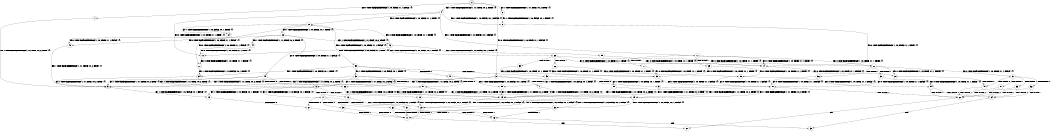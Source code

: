 digraph BCG {
size = "7, 10.5";
center = TRUE;
node [shape = circle];
0 [peripheries = 2];
0 -> 1 [label = "EX !0 !ATOMIC_EXCH_BRANCH (1, +0, TRUE, +1, 1, FALSE) !{}"];
0 -> 2 [label = "EX !1 !ATOMIC_EXCH_BRANCH (1, +1, TRUE, +0, 2, TRUE) !{}"];
0 -> 3 [label = "EX !0 !ATOMIC_EXCH_BRANCH (1, +0, TRUE, +1, 1, FALSE) !{}"];
0 -> 4 [label = "EX !1 !ATOMIC_EXCH_BRANCH (1, +1, TRUE, +0, 2, TRUE) !{}"];
1 -> 5 [label = "EX !1 !ATOMIC_EXCH_BRANCH (1, +1, TRUE, +0, 2, TRUE) !{}"];
2 -> 6 [label = "EX !1 !ATOMIC_EXCH_BRANCH (1, +0, FALSE, +0, 1, FALSE) !{}"];
3 -> 5 [label = "EX !1 !ATOMIC_EXCH_BRANCH (1, +1, TRUE, +0, 2, TRUE) !{}"];
3 -> 7 [label = "TERMINATE !0"];
3 -> 8 [label = "EX !1 !ATOMIC_EXCH_BRANCH (1, +1, TRUE, +0, 2, TRUE) !{}"];
3 -> 9 [label = "TERMINATE !0"];
4 -> 6 [label = "EX !1 !ATOMIC_EXCH_BRANCH (1, +0, FALSE, +0, 1, FALSE) !{}"];
4 -> 10 [label = "EX !0 !ATOMIC_EXCH_BRANCH (1, +0, TRUE, +1, 1, TRUE) !{}"];
4 -> 11 [label = "EX !1 !ATOMIC_EXCH_BRANCH (1, +0, FALSE, +0, 1, FALSE) !{}"];
4 -> 12 [label = "EX !0 !ATOMIC_EXCH_BRANCH (1, +0, TRUE, +1, 1, TRUE) !{}"];
5 -> 13 [label = "EX !1 !ATOMIC_EXCH_BRANCH (1, +0, FALSE, +0, 1, FALSE) !{}"];
6 -> 14 [label = "EX !0 !ATOMIC_EXCH_BRANCH (1, +0, TRUE, +1, 1, TRUE) !{}"];
7 -> 15 [label = "EX !1 !ATOMIC_EXCH_BRANCH (1, +1, TRUE, +0, 2, TRUE) !{}"];
8 -> 13 [label = "EX !1 !ATOMIC_EXCH_BRANCH (1, +0, FALSE, +0, 1, FALSE) !{}"];
8 -> 16 [label = "TERMINATE !0"];
8 -> 17 [label = "EX !1 !ATOMIC_EXCH_BRANCH (1, +0, FALSE, +0, 1, FALSE) !{}"];
8 -> 18 [label = "TERMINATE !0"];
9 -> 15 [label = "EX !1 !ATOMIC_EXCH_BRANCH (1, +1, TRUE, +0, 2, TRUE) !{}"];
9 -> 19 [label = "EX !1 !ATOMIC_EXCH_BRANCH (1, +1, TRUE, +0, 2, TRUE) !{}"];
10 -> 20 [label = "EX !0 !ATOMIC_EXCH_BRANCH (1, +0, TRUE, +1, 1, FALSE) !{}"];
11 -> 14 [label = "EX !0 !ATOMIC_EXCH_BRANCH (1, +0, TRUE, +1, 1, TRUE) !{}"];
11 -> 21 [label = "TERMINATE !1"];
11 -> 22 [label = "EX !0 !ATOMIC_EXCH_BRANCH (1, +0, TRUE, +1, 1, TRUE) !{}"];
11 -> 23 [label = "TERMINATE !1"];
12 -> 20 [label = "EX !0 !ATOMIC_EXCH_BRANCH (1, +0, TRUE, +1, 1, FALSE) !{}"];
12 -> 24 [label = "EX !1 !ATOMIC_EXCH_BRANCH (1, +0, FALSE, +0, 1, TRUE) !{}"];
12 -> 25 [label = "EX !0 !ATOMIC_EXCH_BRANCH (1, +0, TRUE, +1, 1, FALSE) !{}"];
12 -> 26 [label = "EX !1 !ATOMIC_EXCH_BRANCH (1, +0, FALSE, +0, 1, TRUE) !{}"];
13 -> 27 [label = "TERMINATE !0"];
14 -> 28 [label = "EX !0 !ATOMIC_EXCH_BRANCH (1, +0, TRUE, +1, 1, FALSE) !{}"];
15 -> 29 [label = "EX !1 !ATOMIC_EXCH_BRANCH (1, +0, FALSE, +0, 1, FALSE) !{}"];
16 -> 29 [label = "EX !1 !ATOMIC_EXCH_BRANCH (1, +0, FALSE, +0, 1, FALSE) !{}"];
17 -> 27 [label = "TERMINATE !0"];
17 -> 30 [label = "TERMINATE !1"];
17 -> 31 [label = "TERMINATE !0"];
17 -> 32 [label = "TERMINATE !1"];
18 -> 29 [label = "EX !1 !ATOMIC_EXCH_BRANCH (1, +0, FALSE, +0, 1, FALSE) !{}"];
18 -> 33 [label = "EX !1 !ATOMIC_EXCH_BRANCH (1, +0, FALSE, +0, 1, FALSE) !{}"];
19 -> 29 [label = "EX !1 !ATOMIC_EXCH_BRANCH (1, +0, FALSE, +0, 1, FALSE) !{}"];
19 -> 33 [label = "EX !1 !ATOMIC_EXCH_BRANCH (1, +0, FALSE, +0, 1, FALSE) !{}"];
20 -> 34 [label = "EX !1 !ATOMIC_EXCH_BRANCH (1, +0, FALSE, +0, 1, TRUE) !{}"];
21 -> 35 [label = "EX !0 !ATOMIC_EXCH_BRANCH (1, +0, TRUE, +1, 1, TRUE) !{}"];
22 -> 28 [label = "EX !0 !ATOMIC_EXCH_BRANCH (1, +0, TRUE, +1, 1, FALSE) !{}"];
22 -> 36 [label = "TERMINATE !1"];
22 -> 37 [label = "EX !0 !ATOMIC_EXCH_BRANCH (1, +0, TRUE, +1, 1, FALSE) !{}"];
22 -> 38 [label = "TERMINATE !1"];
23 -> 35 [label = "EX !0 !ATOMIC_EXCH_BRANCH (1, +0, TRUE, +1, 1, TRUE) !{}"];
23 -> 39 [label = "EX !0 !ATOMIC_EXCH_BRANCH (1, +0, TRUE, +1, 1, TRUE) !{}"];
24 -> 40 [label = "EX !0 !ATOMIC_EXCH_BRANCH (1, +0, TRUE, +1, 1, FALSE) !{}"];
25 -> 34 [label = "EX !1 !ATOMIC_EXCH_BRANCH (1, +0, FALSE, +0, 1, TRUE) !{}"];
25 -> 41 [label = "TERMINATE !0"];
25 -> 42 [label = "EX !1 !ATOMIC_EXCH_BRANCH (1, +0, FALSE, +0, 1, TRUE) !{}"];
25 -> 43 [label = "TERMINATE !0"];
26 -> 40 [label = "EX !0 !ATOMIC_EXCH_BRANCH (1, +0, TRUE, +1, 1, FALSE) !{}"];
26 -> 44 [label = "EX !1 !ATOMIC_EXCH_BRANCH (1, +1, TRUE, +0, 2, TRUE) !{}"];
26 -> 45 [label = "EX !0 !ATOMIC_EXCH_BRANCH (1, +0, TRUE, +1, 1, FALSE) !{}"];
26 -> 46 [label = "EX !1 !ATOMIC_EXCH_BRANCH (1, +1, TRUE, +0, 2, TRUE) !{}"];
27 -> 47 [label = "TERMINATE !1"];
28 -> 48 [label = "TERMINATE !0"];
29 -> 47 [label = "TERMINATE !1"];
30 -> 47 [label = "TERMINATE !0"];
31 -> 47 [label = "TERMINATE !1"];
31 -> 49 [label = "TERMINATE !1"];
32 -> 47 [label = "TERMINATE !0"];
32 -> 49 [label = "TERMINATE !0"];
33 -> 47 [label = "TERMINATE !1"];
33 -> 49 [label = "TERMINATE !1"];
34 -> 5 [label = "EX !1 !ATOMIC_EXCH_BRANCH (1, +1, TRUE, +0, 2, TRUE) !{}"];
35 -> 50 [label = "EX !0 !ATOMIC_EXCH_BRANCH (1, +0, TRUE, +1, 1, FALSE) !{}"];
36 -> 50 [label = "EX !0 !ATOMIC_EXCH_BRANCH (1, +0, TRUE, +1, 1, FALSE) !{}"];
37 -> 48 [label = "TERMINATE !0"];
37 -> 51 [label = "TERMINATE !1"];
37 -> 52 [label = "TERMINATE !0"];
37 -> 53 [label = "TERMINATE !1"];
38 -> 50 [label = "EX !0 !ATOMIC_EXCH_BRANCH (1, +0, TRUE, +1, 1, FALSE) !{}"];
38 -> 54 [label = "EX !0 !ATOMIC_EXCH_BRANCH (1, +0, TRUE, +1, 1, FALSE) !{}"];
39 -> 50 [label = "EX !0 !ATOMIC_EXCH_BRANCH (1, +0, TRUE, +1, 1, FALSE) !{}"];
39 -> 54 [label = "EX !0 !ATOMIC_EXCH_BRANCH (1, +0, TRUE, +1, 1, FALSE) !{}"];
40 -> 5 [label = "EX !1 !ATOMIC_EXCH_BRANCH (1, +1, TRUE, +0, 2, TRUE) !{}"];
41 -> 55 [label = "EX !1 !ATOMIC_EXCH_BRANCH (1, +0, FALSE, +0, 1, TRUE) !{}"];
42 -> 5 [label = "EX !1 !ATOMIC_EXCH_BRANCH (1, +1, TRUE, +0, 2, TRUE) !{}"];
42 -> 56 [label = "TERMINATE !0"];
42 -> 8 [label = "EX !1 !ATOMIC_EXCH_BRANCH (1, +1, TRUE, +0, 2, TRUE) !{}"];
42 -> 57 [label = "TERMINATE !0"];
43 -> 55 [label = "EX !1 !ATOMIC_EXCH_BRANCH (1, +0, FALSE, +0, 1, TRUE) !{}"];
43 -> 58 [label = "EX !1 !ATOMIC_EXCH_BRANCH (1, +0, FALSE, +0, 1, TRUE) !{}"];
44 -> 10 [label = "EX !0 !ATOMIC_EXCH_BRANCH (1, +0, TRUE, +1, 1, TRUE) !{}"];
45 -> 5 [label = "EX !1 !ATOMIC_EXCH_BRANCH (1, +1, TRUE, +0, 2, TRUE) !{}"];
45 -> 56 [label = "TERMINATE !0"];
45 -> 8 [label = "EX !1 !ATOMIC_EXCH_BRANCH (1, +1, TRUE, +0, 2, TRUE) !{}"];
45 -> 57 [label = "TERMINATE !0"];
46 -> 10 [label = "EX !0 !ATOMIC_EXCH_BRANCH (1, +0, TRUE, +1, 1, TRUE) !{}"];
46 -> 59 [label = "EX !1 !ATOMIC_EXCH_BRANCH (1, +0, FALSE, +0, 1, FALSE) !{}"];
46 -> 12 [label = "EX !0 !ATOMIC_EXCH_BRANCH (1, +0, TRUE, +1, 1, TRUE) !{}"];
46 -> 60 [label = "EX !1 !ATOMIC_EXCH_BRANCH (1, +0, FALSE, +0, 1, FALSE) !{}"];
47 -> 61 [label = "exit"];
48 -> 62 [label = "TERMINATE !1"];
49 -> 63 [label = "exit"];
50 -> 62 [label = "TERMINATE !0"];
51 -> 62 [label = "TERMINATE !0"];
52 -> 62 [label = "TERMINATE !1"];
52 -> 64 [label = "TERMINATE !1"];
53 -> 62 [label = "TERMINATE !0"];
53 -> 64 [label = "TERMINATE !0"];
54 -> 62 [label = "TERMINATE !0"];
54 -> 64 [label = "TERMINATE !0"];
55 -> 15 [label = "EX !1 !ATOMIC_EXCH_BRANCH (1, +1, TRUE, +0, 2, TRUE) !{}"];
56 -> 15 [label = "EX !1 !ATOMIC_EXCH_BRANCH (1, +1, TRUE, +0, 2, TRUE) !{}"];
57 -> 15 [label = "EX !1 !ATOMIC_EXCH_BRANCH (1, +1, TRUE, +0, 2, TRUE) !{}"];
57 -> 19 [label = "EX !1 !ATOMIC_EXCH_BRANCH (1, +1, TRUE, +0, 2, TRUE) !{}"];
58 -> 15 [label = "EX !1 !ATOMIC_EXCH_BRANCH (1, +1, TRUE, +0, 2, TRUE) !{}"];
58 -> 19 [label = "EX !1 !ATOMIC_EXCH_BRANCH (1, +1, TRUE, +0, 2, TRUE) !{}"];
59 -> 14 [label = "EX !0 !ATOMIC_EXCH_BRANCH (1, +0, TRUE, +1, 1, TRUE) !{}"];
60 -> 14 [label = "EX !0 !ATOMIC_EXCH_BRANCH (1, +0, TRUE, +1, 1, TRUE) !{}"];
60 -> 65 [label = "TERMINATE !1"];
60 -> 22 [label = "EX !0 !ATOMIC_EXCH_BRANCH (1, +0, TRUE, +1, 1, TRUE) !{}"];
60 -> 66 [label = "TERMINATE !1"];
62 -> 61 [label = "exit"];
64 -> 63 [label = "exit"];
65 -> 35 [label = "EX !0 !ATOMIC_EXCH_BRANCH (1, +0, TRUE, +1, 1, TRUE) !{}"];
66 -> 35 [label = "EX !0 !ATOMIC_EXCH_BRANCH (1, +0, TRUE, +1, 1, TRUE) !{}"];
66 -> 39 [label = "EX !0 !ATOMIC_EXCH_BRANCH (1, +0, TRUE, +1, 1, TRUE) !{}"];
}
